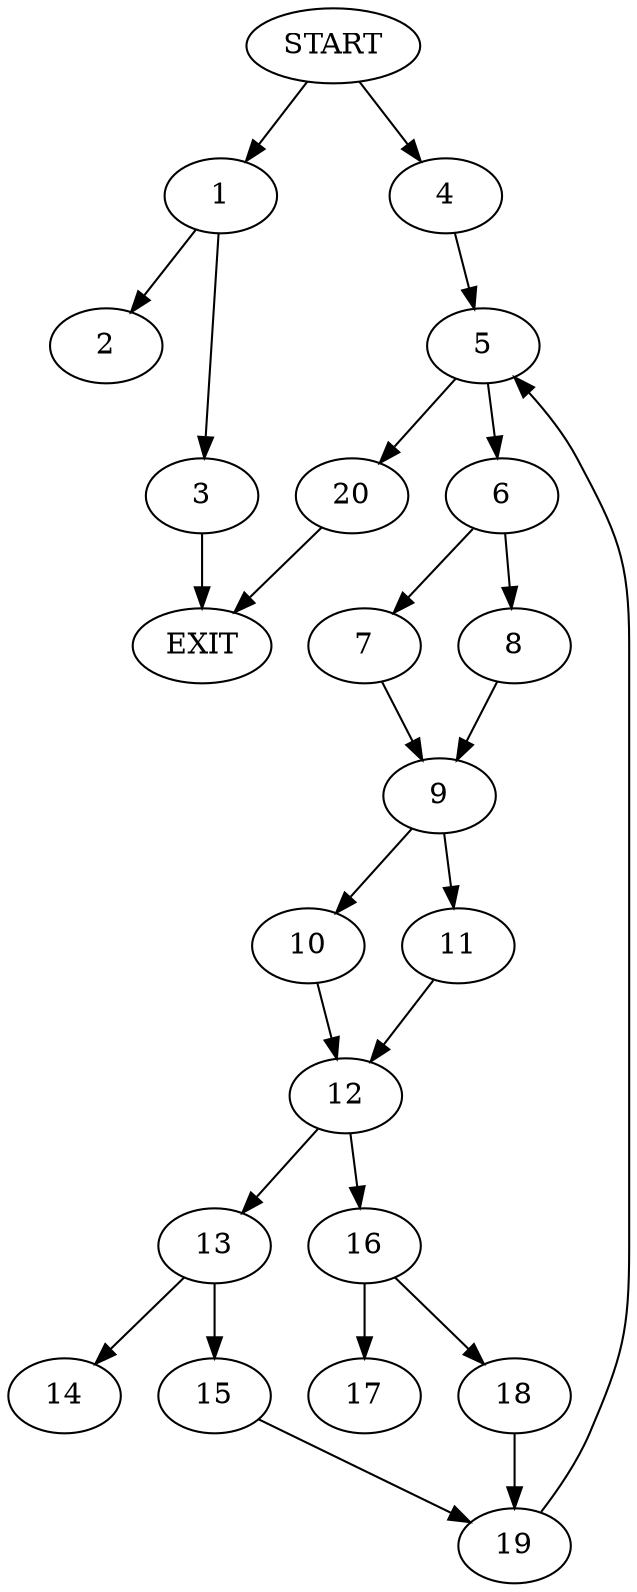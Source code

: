 digraph { 
0 [label="START"];
1;
2;
3;
4;
5;
6;
7;
8;
9;
10;
11;
12;
13;
14;
15;
16;
17;
18;
19;
20;
21[label="EXIT"];
0 -> 1;
0 -> 4;
1 -> 2;
1 -> 3;
3 -> 21;
4 -> 5;
5 -> 6;
5 -> 20;
6 -> 7;
6 -> 8;
7 -> 9;
8 -> 9;
9 -> 10;
9 -> 11;
10 -> 12;
11 -> 12;
12 -> 13;
12 -> 16;
13 -> 14;
13 -> 15;
15 -> 19;
16 -> 17;
16 -> 18;
18 -> 19;
19 -> 5;
20 -> 21;
}